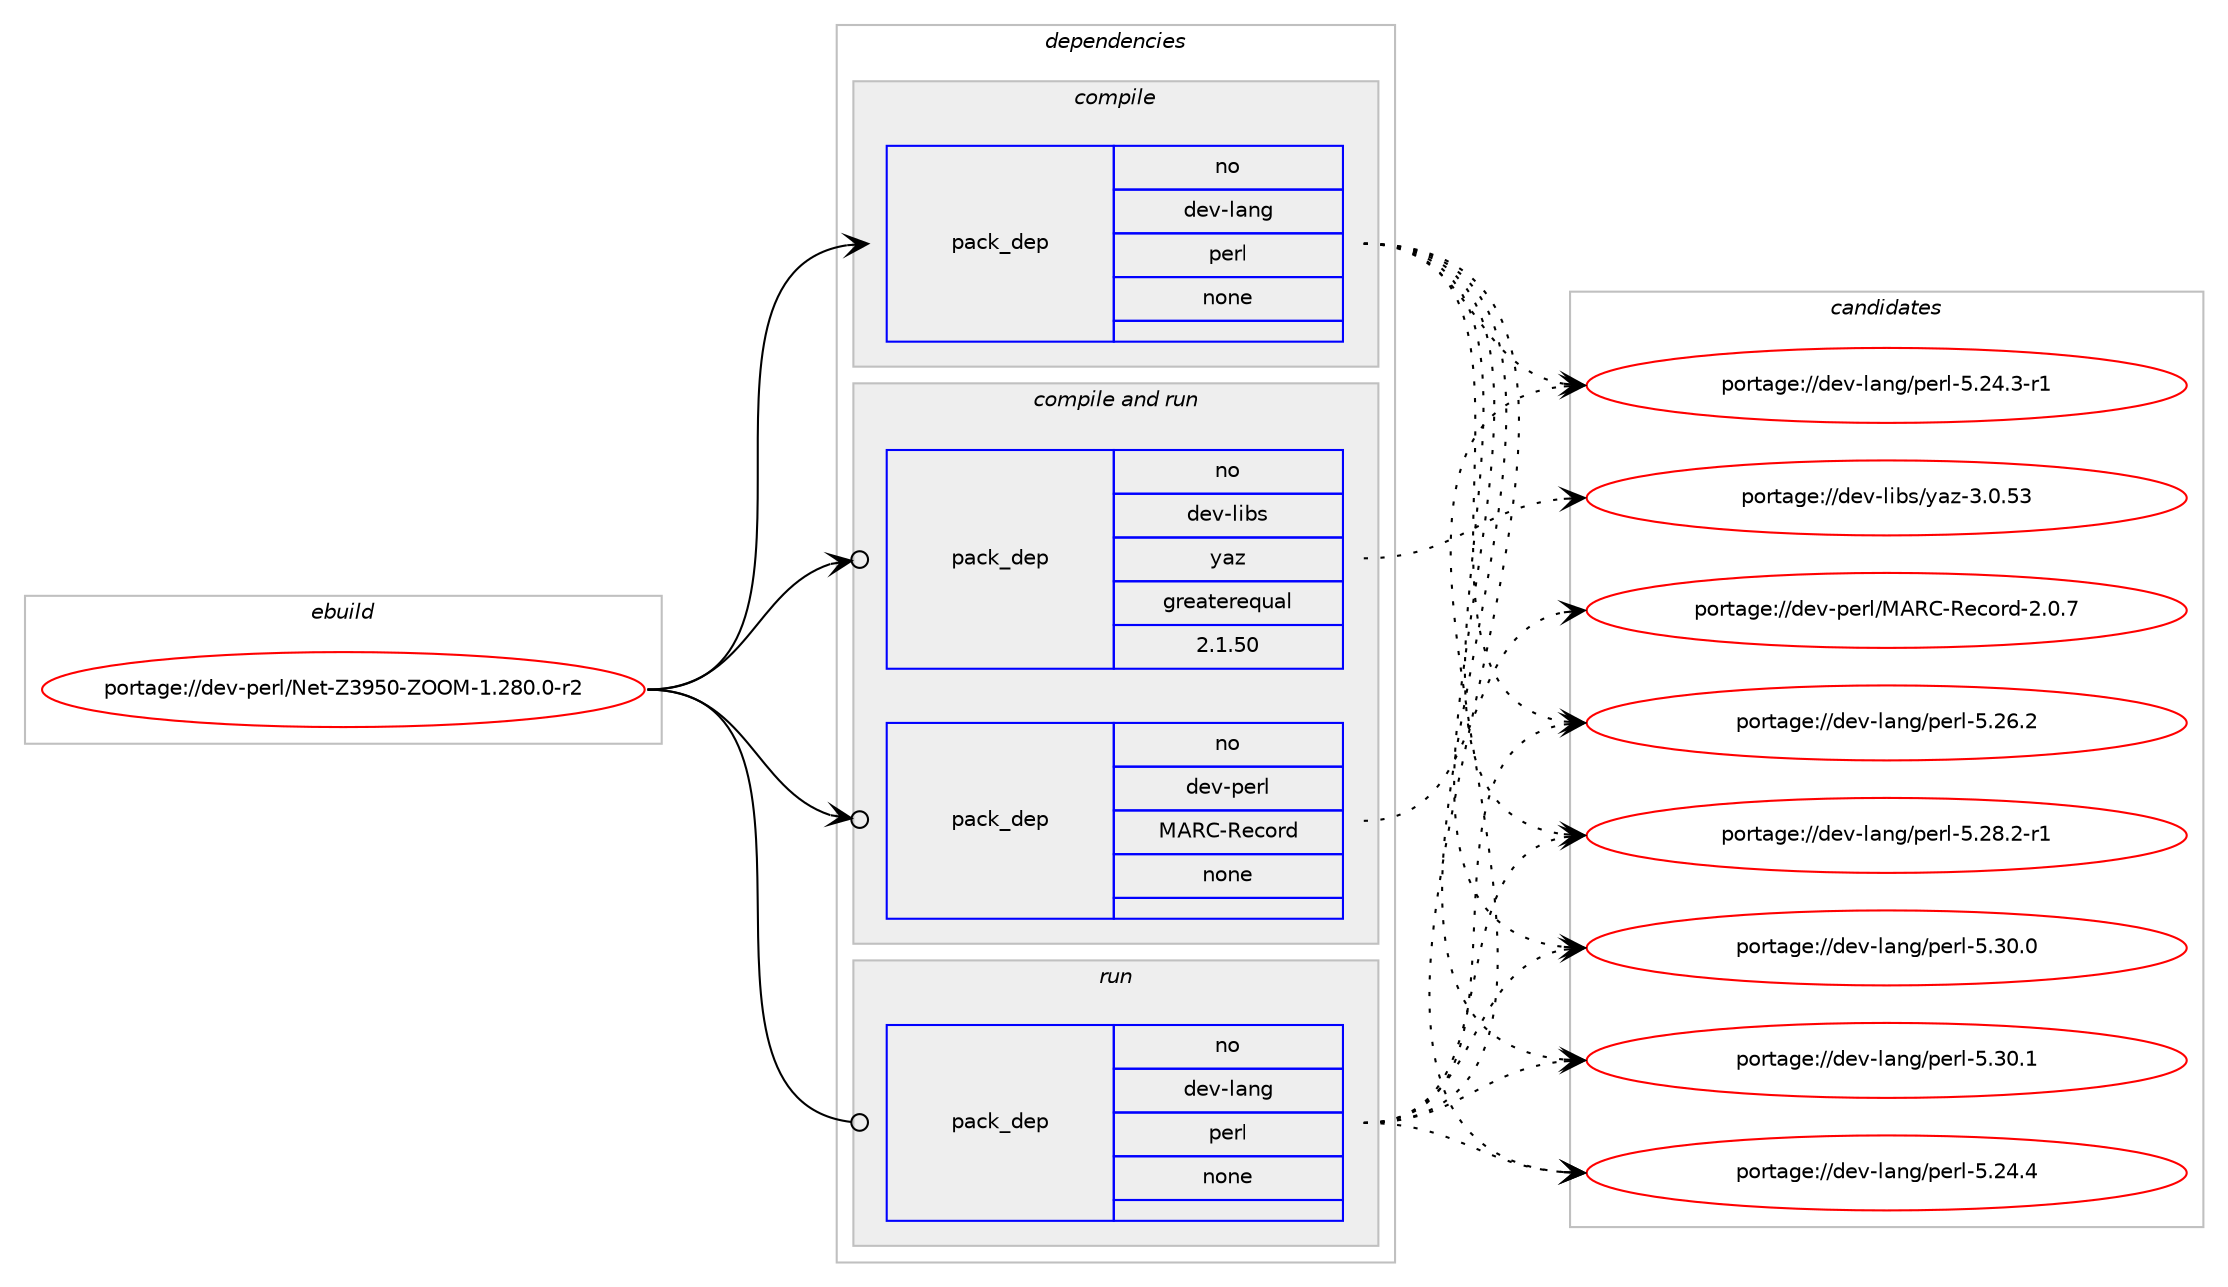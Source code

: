 digraph prolog {

# *************
# Graph options
# *************

newrank=true;
concentrate=true;
compound=true;
graph [rankdir=LR,fontname=Helvetica,fontsize=10,ranksep=1.5];#, ranksep=2.5, nodesep=0.2];
edge  [arrowhead=vee];
node  [fontname=Helvetica,fontsize=10];

# **********
# The ebuild
# **********

subgraph cluster_leftcol {
color=gray;
rank=same;
label=<<i>ebuild</i>>;
id [label="portage://dev-perl/Net-Z3950-ZOOM-1.280.0-r2", color=red, width=4, href="../dev-perl/Net-Z3950-ZOOM-1.280.0-r2.svg"];
}

# ****************
# The dependencies
# ****************

subgraph cluster_midcol {
color=gray;
label=<<i>dependencies</i>>;
subgraph cluster_compile {
fillcolor="#eeeeee";
style=filled;
label=<<i>compile</i>>;
subgraph pack91722 {
dependency118314 [label=<<TABLE BORDER="0" CELLBORDER="1" CELLSPACING="0" CELLPADDING="4" WIDTH="220"><TR><TD ROWSPAN="6" CELLPADDING="30">pack_dep</TD></TR><TR><TD WIDTH="110">no</TD></TR><TR><TD>dev-lang</TD></TR><TR><TD>perl</TD></TR><TR><TD>none</TD></TR><TR><TD></TD></TR></TABLE>>, shape=none, color=blue];
}
id:e -> dependency118314:w [weight=20,style="solid",arrowhead="vee"];
}
subgraph cluster_compileandrun {
fillcolor="#eeeeee";
style=filled;
label=<<i>compile and run</i>>;
subgraph pack91723 {
dependency118315 [label=<<TABLE BORDER="0" CELLBORDER="1" CELLSPACING="0" CELLPADDING="4" WIDTH="220"><TR><TD ROWSPAN="6" CELLPADDING="30">pack_dep</TD></TR><TR><TD WIDTH="110">no</TD></TR><TR><TD>dev-libs</TD></TR><TR><TD>yaz</TD></TR><TR><TD>greaterequal</TD></TR><TR><TD>2.1.50</TD></TR></TABLE>>, shape=none, color=blue];
}
id:e -> dependency118315:w [weight=20,style="solid",arrowhead="odotvee"];
subgraph pack91724 {
dependency118316 [label=<<TABLE BORDER="0" CELLBORDER="1" CELLSPACING="0" CELLPADDING="4" WIDTH="220"><TR><TD ROWSPAN="6" CELLPADDING="30">pack_dep</TD></TR><TR><TD WIDTH="110">no</TD></TR><TR><TD>dev-perl</TD></TR><TR><TD>MARC-Record</TD></TR><TR><TD>none</TD></TR><TR><TD></TD></TR></TABLE>>, shape=none, color=blue];
}
id:e -> dependency118316:w [weight=20,style="solid",arrowhead="odotvee"];
}
subgraph cluster_run {
fillcolor="#eeeeee";
style=filled;
label=<<i>run</i>>;
subgraph pack91725 {
dependency118317 [label=<<TABLE BORDER="0" CELLBORDER="1" CELLSPACING="0" CELLPADDING="4" WIDTH="220"><TR><TD ROWSPAN="6" CELLPADDING="30">pack_dep</TD></TR><TR><TD WIDTH="110">no</TD></TR><TR><TD>dev-lang</TD></TR><TR><TD>perl</TD></TR><TR><TD>none</TD></TR><TR><TD></TD></TR></TABLE>>, shape=none, color=blue];
}
id:e -> dependency118317:w [weight=20,style="solid",arrowhead="odot"];
}
}

# **************
# The candidates
# **************

subgraph cluster_choices {
rank=same;
color=gray;
label=<<i>candidates</i>>;

subgraph choice91722 {
color=black;
nodesep=1;
choiceportage100101118451089711010347112101114108455346505246514511449 [label="portage://dev-lang/perl-5.24.3-r1", color=red, width=4,href="../dev-lang/perl-5.24.3-r1.svg"];
choiceportage10010111845108971101034711210111410845534650524652 [label="portage://dev-lang/perl-5.24.4", color=red, width=4,href="../dev-lang/perl-5.24.4.svg"];
choiceportage10010111845108971101034711210111410845534650544650 [label="portage://dev-lang/perl-5.26.2", color=red, width=4,href="../dev-lang/perl-5.26.2.svg"];
choiceportage100101118451089711010347112101114108455346505646504511449 [label="portage://dev-lang/perl-5.28.2-r1", color=red, width=4,href="../dev-lang/perl-5.28.2-r1.svg"];
choiceportage10010111845108971101034711210111410845534651484648 [label="portage://dev-lang/perl-5.30.0", color=red, width=4,href="../dev-lang/perl-5.30.0.svg"];
choiceportage10010111845108971101034711210111410845534651484649 [label="portage://dev-lang/perl-5.30.1", color=red, width=4,href="../dev-lang/perl-5.30.1.svg"];
dependency118314:e -> choiceportage100101118451089711010347112101114108455346505246514511449:w [style=dotted,weight="100"];
dependency118314:e -> choiceportage10010111845108971101034711210111410845534650524652:w [style=dotted,weight="100"];
dependency118314:e -> choiceportage10010111845108971101034711210111410845534650544650:w [style=dotted,weight="100"];
dependency118314:e -> choiceportage100101118451089711010347112101114108455346505646504511449:w [style=dotted,weight="100"];
dependency118314:e -> choiceportage10010111845108971101034711210111410845534651484648:w [style=dotted,weight="100"];
dependency118314:e -> choiceportage10010111845108971101034711210111410845534651484649:w [style=dotted,weight="100"];
}
subgraph choice91723 {
color=black;
nodesep=1;
choiceportage1001011184510810598115471219712245514648465351 [label="portage://dev-libs/yaz-3.0.53", color=red, width=4,href="../dev-libs/yaz-3.0.53.svg"];
dependency118315:e -> choiceportage1001011184510810598115471219712245514648465351:w [style=dotted,weight="100"];
}
subgraph choice91724 {
color=black;
nodesep=1;
choiceportage100101118451121011141084777658267458210199111114100455046484655 [label="portage://dev-perl/MARC-Record-2.0.7", color=red, width=4,href="../dev-perl/MARC-Record-2.0.7.svg"];
dependency118316:e -> choiceportage100101118451121011141084777658267458210199111114100455046484655:w [style=dotted,weight="100"];
}
subgraph choice91725 {
color=black;
nodesep=1;
choiceportage100101118451089711010347112101114108455346505246514511449 [label="portage://dev-lang/perl-5.24.3-r1", color=red, width=4,href="../dev-lang/perl-5.24.3-r1.svg"];
choiceportage10010111845108971101034711210111410845534650524652 [label="portage://dev-lang/perl-5.24.4", color=red, width=4,href="../dev-lang/perl-5.24.4.svg"];
choiceportage10010111845108971101034711210111410845534650544650 [label="portage://dev-lang/perl-5.26.2", color=red, width=4,href="../dev-lang/perl-5.26.2.svg"];
choiceportage100101118451089711010347112101114108455346505646504511449 [label="portage://dev-lang/perl-5.28.2-r1", color=red, width=4,href="../dev-lang/perl-5.28.2-r1.svg"];
choiceportage10010111845108971101034711210111410845534651484648 [label="portage://dev-lang/perl-5.30.0", color=red, width=4,href="../dev-lang/perl-5.30.0.svg"];
choiceportage10010111845108971101034711210111410845534651484649 [label="portage://dev-lang/perl-5.30.1", color=red, width=4,href="../dev-lang/perl-5.30.1.svg"];
dependency118317:e -> choiceportage100101118451089711010347112101114108455346505246514511449:w [style=dotted,weight="100"];
dependency118317:e -> choiceportage10010111845108971101034711210111410845534650524652:w [style=dotted,weight="100"];
dependency118317:e -> choiceportage10010111845108971101034711210111410845534650544650:w [style=dotted,weight="100"];
dependency118317:e -> choiceportage100101118451089711010347112101114108455346505646504511449:w [style=dotted,weight="100"];
dependency118317:e -> choiceportage10010111845108971101034711210111410845534651484648:w [style=dotted,weight="100"];
dependency118317:e -> choiceportage10010111845108971101034711210111410845534651484649:w [style=dotted,weight="100"];
}
}

}
